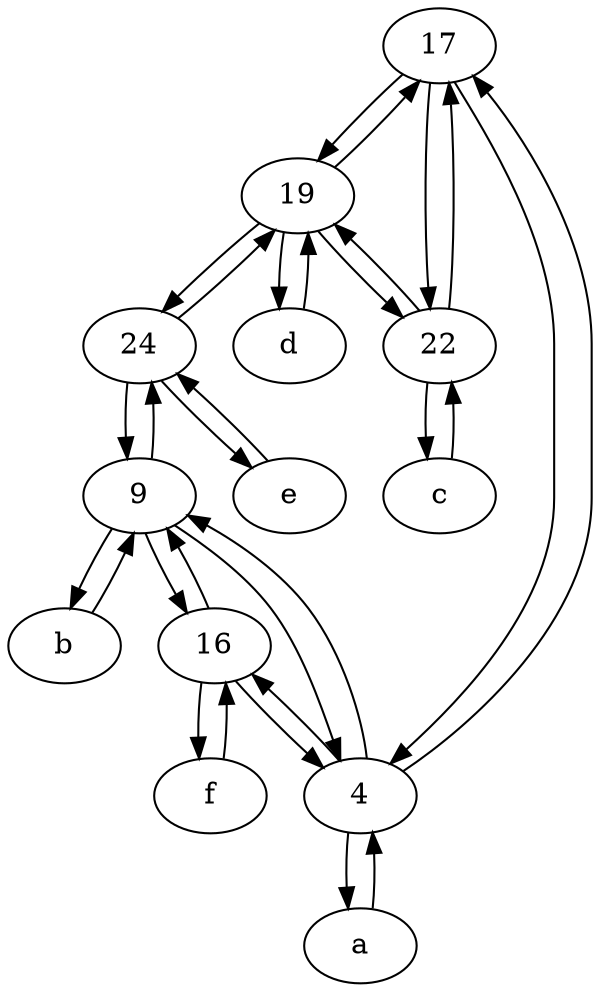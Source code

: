 digraph  {
	17;
	c [pos="20,10!"];
	19;
	e [pos="30,50!"];
	d [pos="20,30!"];
	16;
	a [pos="40,10!"];
	22;
	24;
	b [pos="50,20!"];
	4;
	9;
	f [pos="15,45!"];
	22 -> 19;
	19 -> d;
	17 -> 4;
	f -> 16;
	19 -> 17;
	17 -> 22;
	19 -> 24;
	24 -> 9;
	4 -> 16;
	e -> 24;
	16 -> 9;
	22 -> c;
	b -> 9;
	c -> 22;
	4 -> 17;
	19 -> 22;
	24 -> 19;
	24 -> e;
	16 -> 4;
	9 -> 24;
	a -> 4;
	22 -> 17;
	16 -> f;
	d -> 19;
	9 -> 4;
	9 -> b;
	9 -> 16;
	4 -> 9;
	17 -> 19;
	4 -> a;

	}